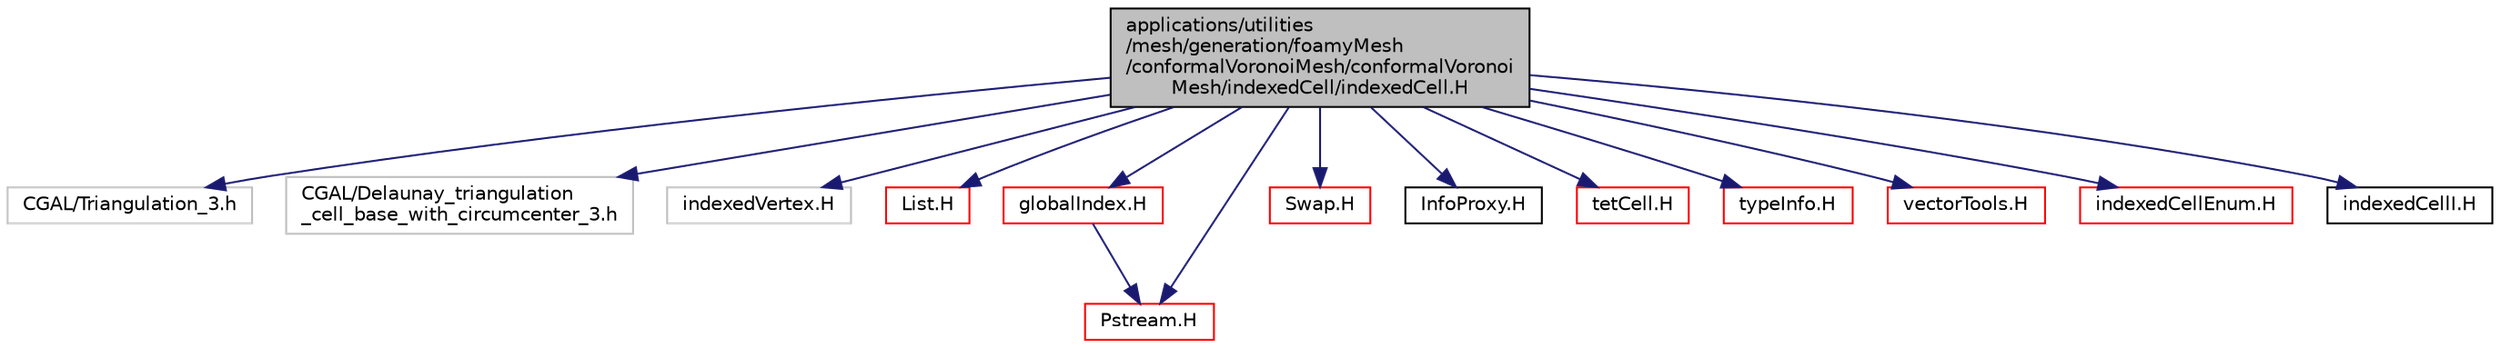 digraph "applications/utilities/mesh/generation/foamyMesh/conformalVoronoiMesh/conformalVoronoiMesh/indexedCell/indexedCell.H"
{
  bgcolor="transparent";
  edge [fontname="Helvetica",fontsize="10",labelfontname="Helvetica",labelfontsize="10"];
  node [fontname="Helvetica",fontsize="10",shape=record];
  Node1 [label="applications/utilities\l/mesh/generation/foamyMesh\l/conformalVoronoiMesh/conformalVoronoi\lMesh/indexedCell/indexedCell.H",height=0.2,width=0.4,color="black", fillcolor="grey75", style="filled" fontcolor="black"];
  Node1 -> Node2 [color="midnightblue",fontsize="10",style="solid",fontname="Helvetica"];
  Node2 [label="CGAL/Triangulation_3.h",height=0.2,width=0.4,color="grey75"];
  Node1 -> Node3 [color="midnightblue",fontsize="10",style="solid",fontname="Helvetica"];
  Node3 [label="CGAL/Delaunay_triangulation\l_cell_base_with_circumcenter_3.h",height=0.2,width=0.4,color="grey75"];
  Node1 -> Node4 [color="midnightblue",fontsize="10",style="solid",fontname="Helvetica"];
  Node4 [label="indexedVertex.H",height=0.2,width=0.4,color="grey75"];
  Node1 -> Node5 [color="midnightblue",fontsize="10",style="solid",fontname="Helvetica"];
  Node5 [label="List.H",height=0.2,width=0.4,color="red",URL="$List_8H.html"];
  Node1 -> Node6 [color="midnightblue",fontsize="10",style="solid",fontname="Helvetica"];
  Node6 [label="globalIndex.H",height=0.2,width=0.4,color="red",URL="$globalIndex_8H.html"];
  Node6 -> Node7 [color="midnightblue",fontsize="10",style="solid",fontname="Helvetica"];
  Node7 [label="Pstream.H",height=0.2,width=0.4,color="red",URL="$Pstream_8H.html"];
  Node1 -> Node7 [color="midnightblue",fontsize="10",style="solid",fontname="Helvetica"];
  Node1 -> Node8 [color="midnightblue",fontsize="10",style="solid",fontname="Helvetica"];
  Node8 [label="Swap.H",height=0.2,width=0.4,color="red",URL="$Swap_8H.html",tooltip="Swap arguments as per std::swap, but in Foam namespace. "];
  Node1 -> Node9 [color="midnightblue",fontsize="10",style="solid",fontname="Helvetica"];
  Node9 [label="InfoProxy.H",height=0.2,width=0.4,color="black",URL="$InfoProxy_8H.html"];
  Node1 -> Node10 [color="midnightblue",fontsize="10",style="solid",fontname="Helvetica"];
  Node10 [label="tetCell.H",height=0.2,width=0.4,color="red",URL="$tetCell_8H.html"];
  Node1 -> Node11 [color="midnightblue",fontsize="10",style="solid",fontname="Helvetica"];
  Node11 [label="typeInfo.H",height=0.2,width=0.4,color="red",URL="$typeInfo_8H.html"];
  Node1 -> Node12 [color="midnightblue",fontsize="10",style="solid",fontname="Helvetica"];
  Node12 [label="vectorTools.H",height=0.2,width=0.4,color="red",URL="$vectorTools_8H.html"];
  Node1 -> Node13 [color="midnightblue",fontsize="10",style="solid",fontname="Helvetica"];
  Node13 [label="indexedCellEnum.H",height=0.2,width=0.4,color="red",URL="$indexedCellEnum_8H.html"];
  Node1 -> Node14 [color="midnightblue",fontsize="10",style="solid",fontname="Helvetica"];
  Node14 [label="indexedCellI.H",height=0.2,width=0.4,color="black",URL="$indexedCellI_8H.html"];
}
